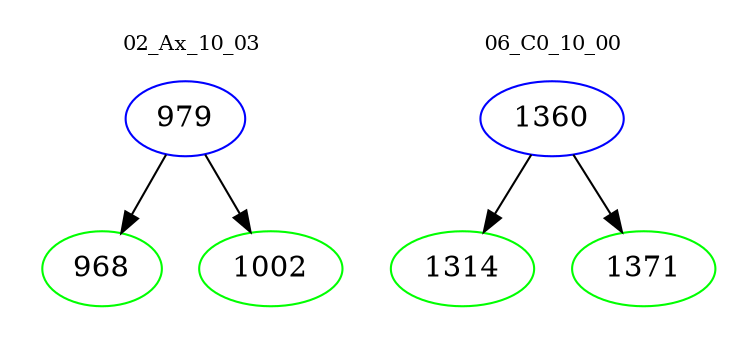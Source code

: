 digraph{
subgraph cluster_0 {
color = white
label = "02_Ax_10_03";
fontsize=10;
T0_979 [label="979", color="blue"]
T0_979 -> T0_968 [color="black"]
T0_968 [label="968", color="green"]
T0_979 -> T0_1002 [color="black"]
T0_1002 [label="1002", color="green"]
}
subgraph cluster_1 {
color = white
label = "06_C0_10_00";
fontsize=10;
T1_1360 [label="1360", color="blue"]
T1_1360 -> T1_1314 [color="black"]
T1_1314 [label="1314", color="green"]
T1_1360 -> T1_1371 [color="black"]
T1_1371 [label="1371", color="green"]
}
}
